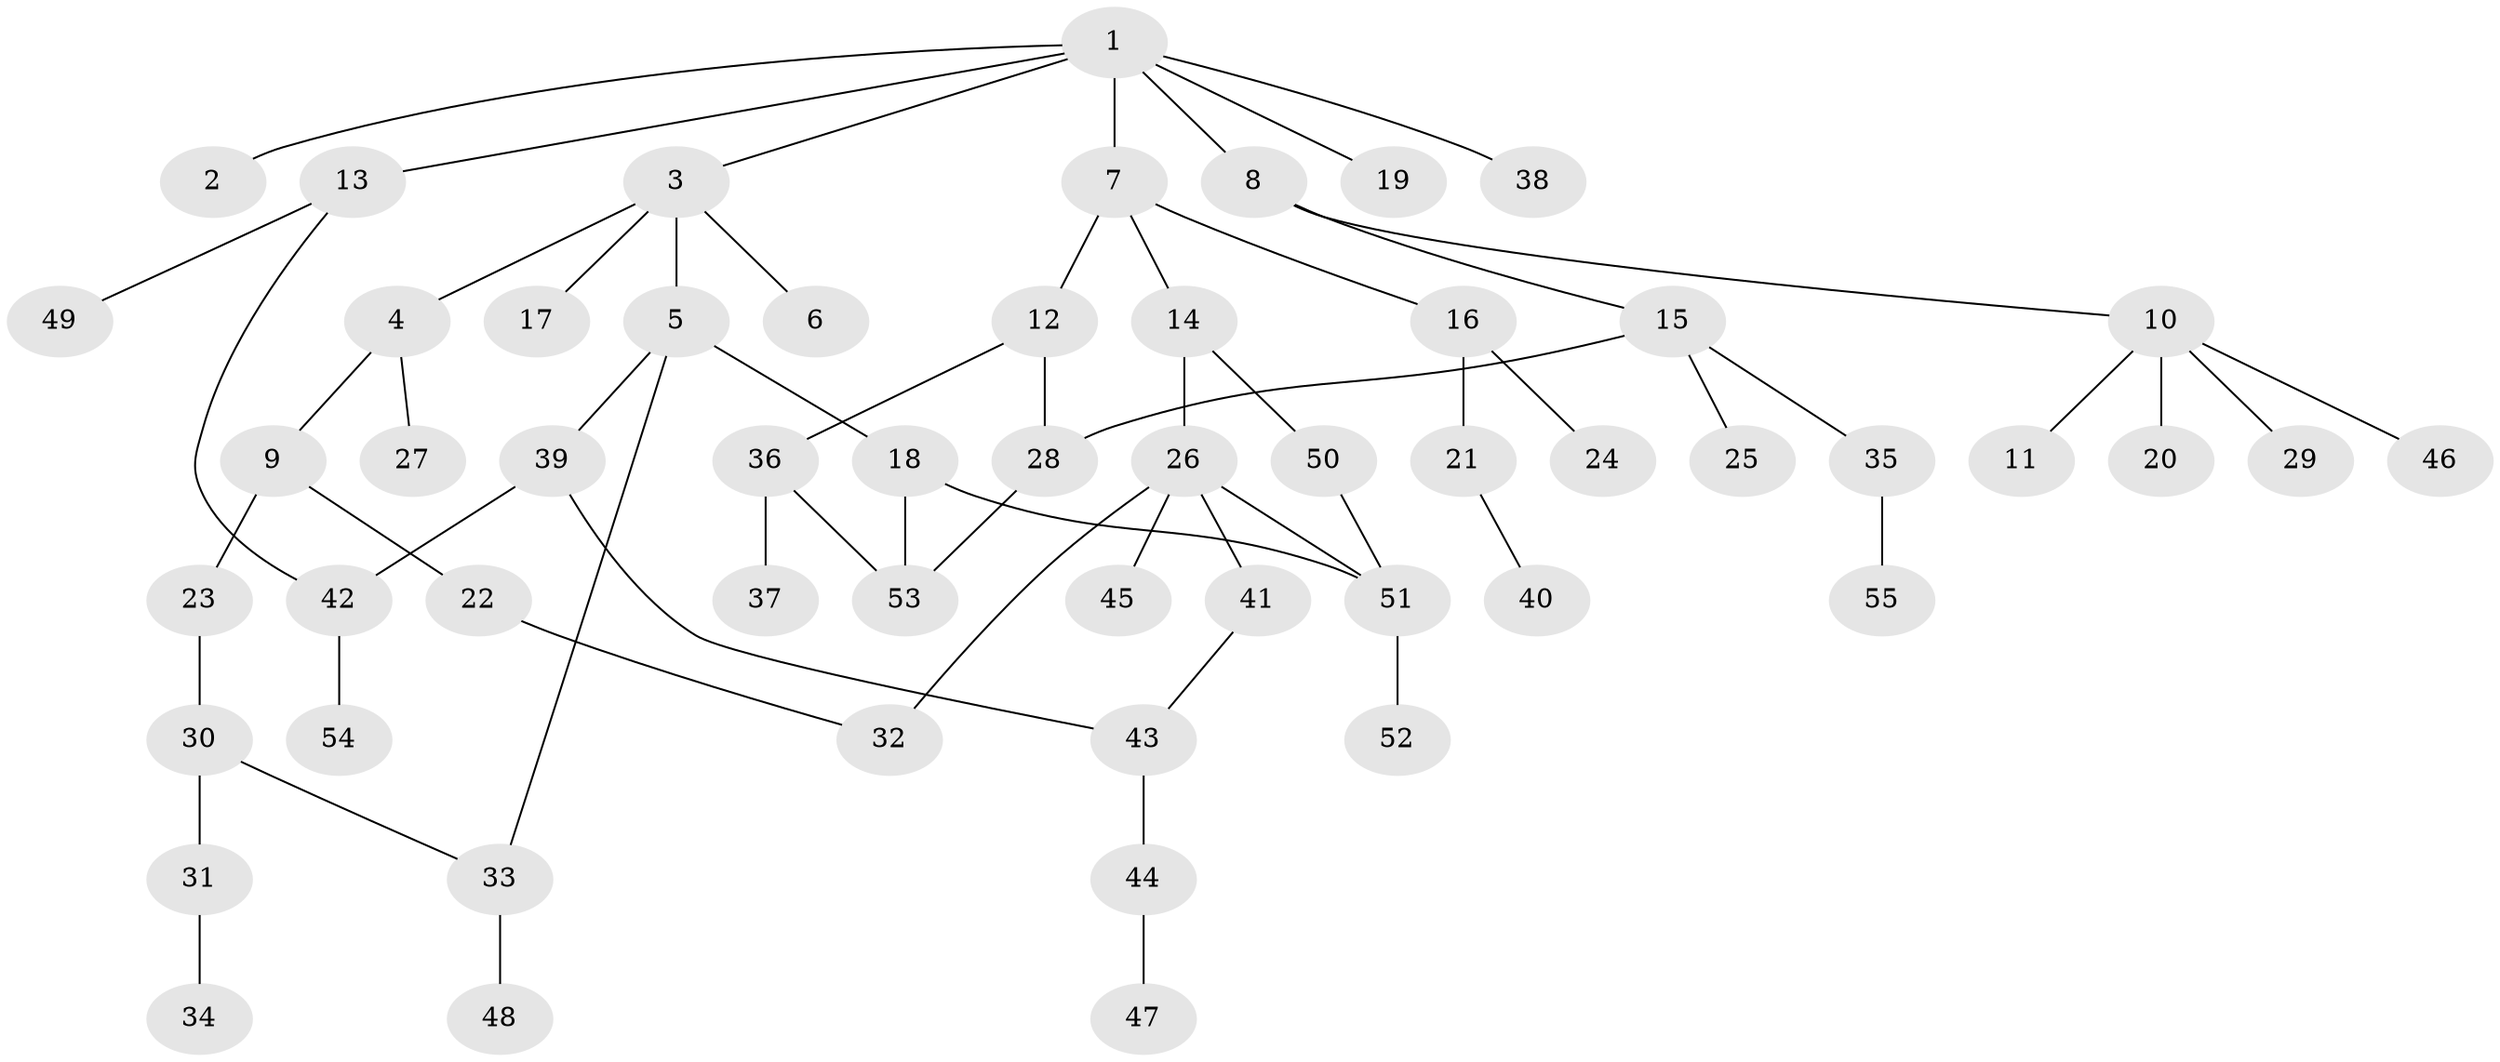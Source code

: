 // coarse degree distribution, {10: 0.02564102564102564, 1: 0.48717948717948717, 2: 0.10256410256410256, 5: 0.10256410256410256, 3: 0.1794871794871795, 4: 0.10256410256410256}
// Generated by graph-tools (version 1.1) at 2025/23/03/03/25 07:23:31]
// undirected, 55 vertices, 63 edges
graph export_dot {
graph [start="1"]
  node [color=gray90,style=filled];
  1;
  2;
  3;
  4;
  5;
  6;
  7;
  8;
  9;
  10;
  11;
  12;
  13;
  14;
  15;
  16;
  17;
  18;
  19;
  20;
  21;
  22;
  23;
  24;
  25;
  26;
  27;
  28;
  29;
  30;
  31;
  32;
  33;
  34;
  35;
  36;
  37;
  38;
  39;
  40;
  41;
  42;
  43;
  44;
  45;
  46;
  47;
  48;
  49;
  50;
  51;
  52;
  53;
  54;
  55;
  1 -- 2;
  1 -- 3;
  1 -- 7;
  1 -- 8;
  1 -- 13;
  1 -- 19;
  1 -- 38;
  3 -- 4;
  3 -- 5;
  3 -- 6;
  3 -- 17;
  4 -- 9;
  4 -- 27;
  5 -- 18;
  5 -- 33;
  5 -- 39;
  7 -- 12;
  7 -- 14;
  7 -- 16;
  8 -- 10;
  8 -- 15;
  9 -- 22;
  9 -- 23;
  10 -- 11;
  10 -- 20;
  10 -- 29;
  10 -- 46;
  12 -- 36;
  12 -- 28;
  13 -- 42;
  13 -- 49;
  14 -- 26;
  14 -- 50;
  15 -- 25;
  15 -- 28;
  15 -- 35;
  16 -- 21;
  16 -- 24;
  18 -- 53;
  18 -- 51;
  21 -- 40;
  22 -- 32;
  23 -- 30;
  26 -- 41;
  26 -- 45;
  26 -- 51;
  26 -- 32;
  28 -- 53;
  30 -- 31;
  30 -- 33;
  31 -- 34;
  33 -- 48;
  35 -- 55;
  36 -- 37;
  36 -- 53;
  39 -- 42;
  39 -- 43;
  41 -- 43;
  42 -- 54;
  43 -- 44;
  44 -- 47;
  50 -- 51;
  51 -- 52;
}

